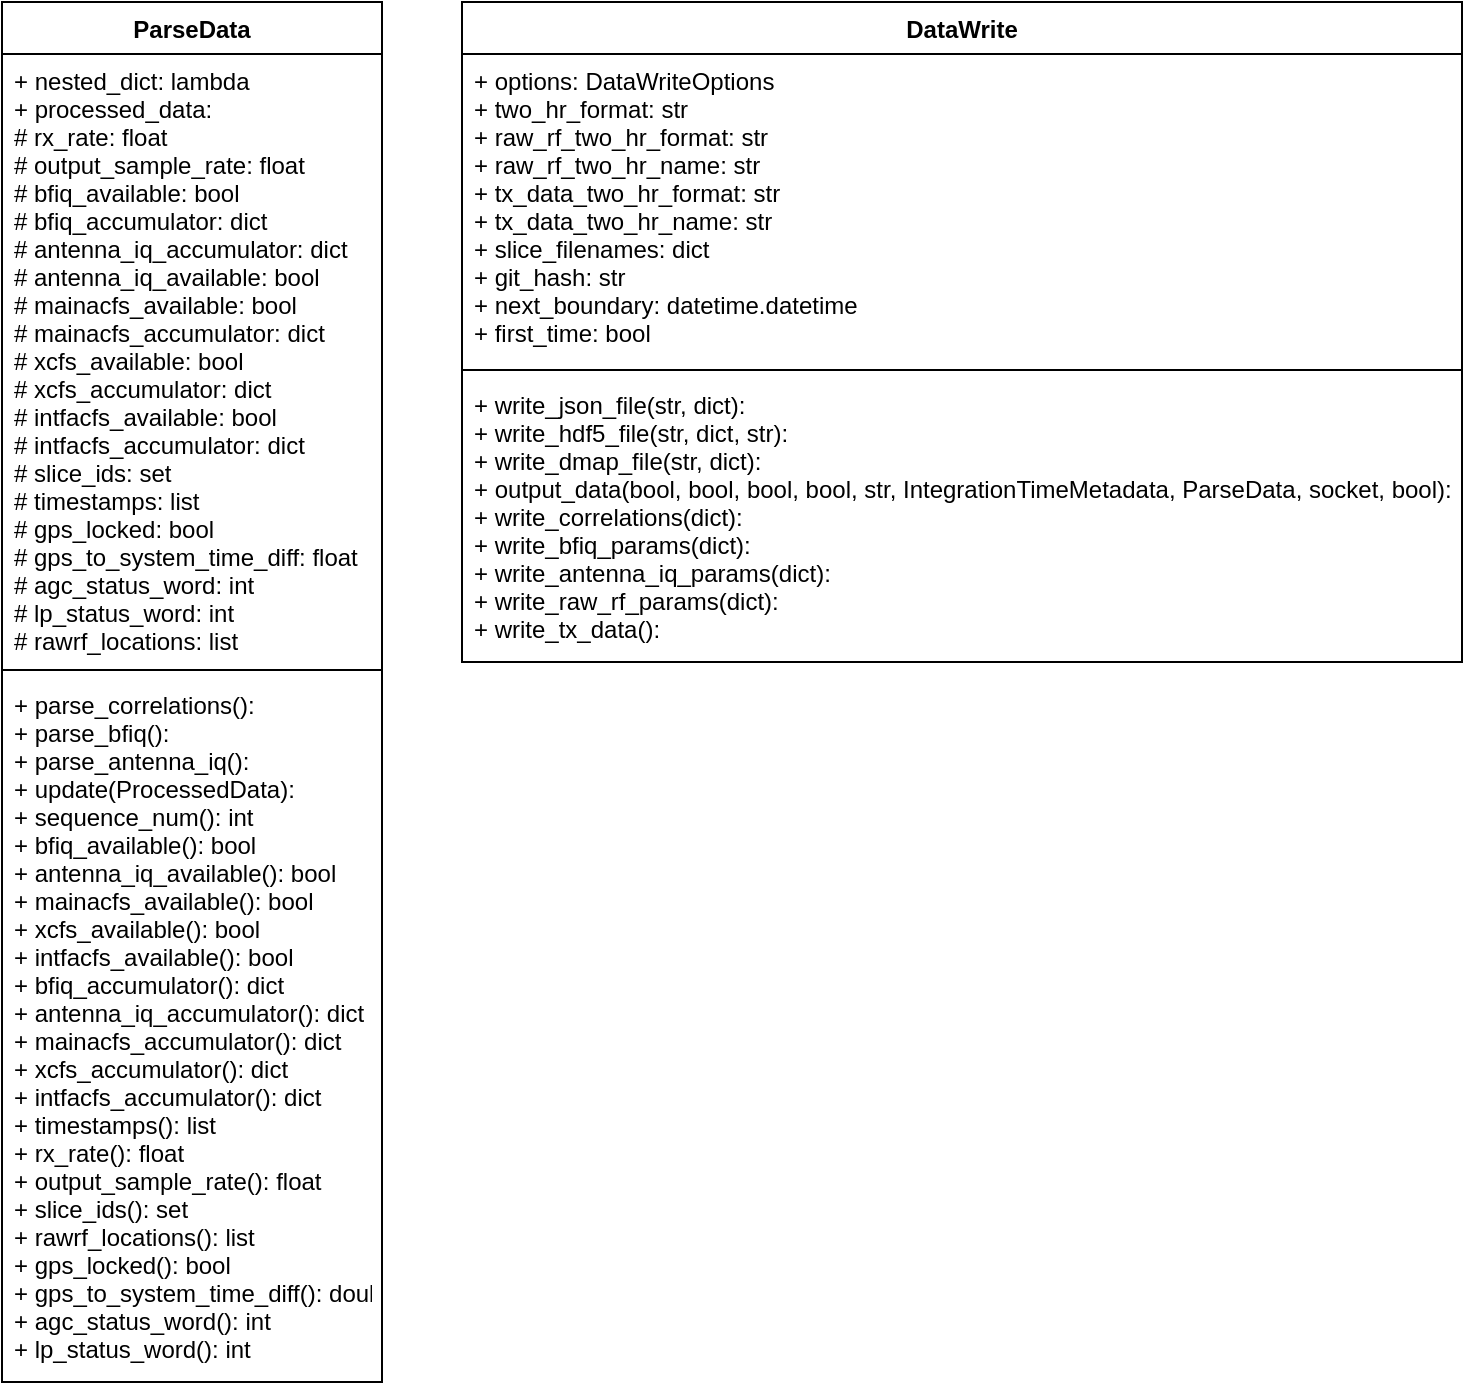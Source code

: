 <mxfile version="16.2.7" type="device"><diagram id="C5RBs43oDa-KdzZeNtuy" name="Page-1"><mxGraphModel dx="1289" dy="736" grid="1" gridSize="10" guides="1" tooltips="1" connect="1" arrows="1" fold="1" page="1" pageScale="1" pageWidth="827" pageHeight="1169" math="0" shadow="0"><root><mxCell id="WIyWlLk6GJQsqaUBKTNV-0"/><mxCell id="WIyWlLk6GJQsqaUBKTNV-1" parent="WIyWlLk6GJQsqaUBKTNV-0"/><mxCell id="hZyjpGLO2z4oqxXsAaXs-4" value="DataWrite" style="swimlane;fontStyle=1;align=center;verticalAlign=top;childLayout=stackLayout;horizontal=1;startSize=26;horizontalStack=0;resizeParent=1;resizeParentMax=0;resizeLast=0;collapsible=1;marginBottom=0;" vertex="1" parent="WIyWlLk6GJQsqaUBKTNV-1"><mxGeometry x="160" y="260" width="500" height="330" as="geometry"/></mxCell><mxCell id="hZyjpGLO2z4oqxXsAaXs-5" value="+ options: DataWriteOptions&#xA;+ two_hr_format: str&#xA;+ raw_rf_two_hr_format: str&#xA;+ raw_rf_two_hr_name: str&#xA;+ tx_data_two_hr_format: str&#xA;+ tx_data_two_hr_name: str&#xA;+ slice_filenames: dict&#xA;+ git_hash: str&#xA;+ next_boundary: datetime.datetime&#xA;+ first_time: bool&#xA;" style="text;strokeColor=none;fillColor=none;align=left;verticalAlign=top;spacingLeft=4;spacingRight=4;overflow=hidden;rotatable=0;points=[[0,0.5],[1,0.5]];portConstraint=eastwest;" vertex="1" parent="hZyjpGLO2z4oqxXsAaXs-4"><mxGeometry y="26" width="500" height="154" as="geometry"/></mxCell><mxCell id="hZyjpGLO2z4oqxXsAaXs-6" value="" style="line;strokeWidth=1;fillColor=none;align=left;verticalAlign=middle;spacingTop=-1;spacingLeft=3;spacingRight=3;rotatable=0;labelPosition=right;points=[];portConstraint=eastwest;" vertex="1" parent="hZyjpGLO2z4oqxXsAaXs-4"><mxGeometry y="180" width="500" height="8" as="geometry"/></mxCell><mxCell id="hZyjpGLO2z4oqxXsAaXs-7" value="+ write_json_file(str, dict): &#xA;+ write_hdf5_file(str, dict, str): &#xA;+ write_dmap_file(str, dict): &#xA;+ output_data(bool, bool, bool, bool, str, IntegrationTimeMetadata, ParseData, socket, bool): &#xA;+ write_correlations(dict):&#xA;+ write_bfiq_params(dict):&#xA;+ write_antenna_iq_params(dict):&#xA;+ write_raw_rf_params(dict):&#xA;+ write_tx_data():&#xA;" style="text;strokeColor=none;fillColor=none;align=left;verticalAlign=top;spacingLeft=4;spacingRight=4;overflow=hidden;rotatable=0;points=[[0,0.5],[1,0.5]];portConstraint=eastwest;" vertex="1" parent="hZyjpGLO2z4oqxXsAaXs-4"><mxGeometry y="188" width="500" height="142" as="geometry"/></mxCell><mxCell id="hZyjpGLO2z4oqxXsAaXs-8" value="ParseData" style="swimlane;fontStyle=1;align=center;verticalAlign=top;childLayout=stackLayout;horizontal=1;startSize=26;horizontalStack=0;resizeParent=1;resizeParentMax=0;resizeLast=0;collapsible=1;marginBottom=0;" vertex="1" parent="WIyWlLk6GJQsqaUBKTNV-1"><mxGeometry x="-70" y="260" width="190" height="690" as="geometry"/></mxCell><mxCell id="hZyjpGLO2z4oqxXsAaXs-9" value="+ nested_dict: lambda&#xA;+ processed_data: &#xA;# rx_rate: float&#xA;# output_sample_rate: float&#xA;# bfiq_available: bool&#xA;# bfiq_accumulator: dict&#xA;# antenna_iq_accumulator: dict&#xA;# antenna_iq_available: bool&#xA;# mainacfs_available: bool&#xA;# mainacfs_accumulator: dict&#xA;# xcfs_available: bool&#xA;# xcfs_accumulator: dict&#xA;# intfacfs_available: bool&#xA;# intfacfs_accumulator: dict&#xA;# slice_ids: set&#xA;# timestamps: list&#xA;# gps_locked: bool&#xA;# gps_to_system_time_diff: float&#xA;# agc_status_word: int&#xA;# lp_status_word: int&#xA;# rawrf_locations: list&#xA;" style="text;strokeColor=none;fillColor=none;align=left;verticalAlign=top;spacingLeft=4;spacingRight=4;overflow=hidden;rotatable=0;points=[[0,0.5],[1,0.5]];portConstraint=eastwest;" vertex="1" parent="hZyjpGLO2z4oqxXsAaXs-8"><mxGeometry y="26" width="190" height="304" as="geometry"/></mxCell><mxCell id="hZyjpGLO2z4oqxXsAaXs-10" value="" style="line;strokeWidth=1;fillColor=none;align=left;verticalAlign=middle;spacingTop=-1;spacingLeft=3;spacingRight=3;rotatable=0;labelPosition=right;points=[];portConstraint=eastwest;" vertex="1" parent="hZyjpGLO2z4oqxXsAaXs-8"><mxGeometry y="330" width="190" height="8" as="geometry"/></mxCell><mxCell id="hZyjpGLO2z4oqxXsAaXs-11" value="+ parse_correlations(): &#xA;+ parse_bfiq():&#xA;+ parse_antenna_iq():&#xA;+ update(ProcessedData):&#xA;+ sequence_num(): int&#xA;+ bfiq_available(): bool&#xA;+ antenna_iq_available(): bool&#xA;+ mainacfs_available(): bool&#xA;+ xcfs_available(): bool&#xA;+ intfacfs_available(): bool&#xA;+ bfiq_accumulator(): dict&#xA;+ antenna_iq_accumulator(): dict&#xA;+ mainacfs_accumulator(): dict&#xA;+ xcfs_accumulator(): dict&#xA;+ intfacfs_accumulator(): dict&#xA;+ timestamps(): list&#xA;+ rx_rate(): float&#xA;+ output_sample_rate(): float&#xA;+ slice_ids(): set&#xA;+ rawrf_locations(): list&#xA;+ gps_locked(): bool&#xA;+ gps_to_system_time_diff(): double&#xA;+ agc_status_word(): int&#xA;+ lp_status_word(): int&#xA;" style="text;strokeColor=none;fillColor=none;align=left;verticalAlign=top;spacingLeft=4;spacingRight=4;overflow=hidden;rotatable=0;points=[[0,0.5],[1,0.5]];portConstraint=eastwest;" vertex="1" parent="hZyjpGLO2z4oqxXsAaXs-8"><mxGeometry y="338" width="190" height="352" as="geometry"/></mxCell></root></mxGraphModel></diagram></mxfile>